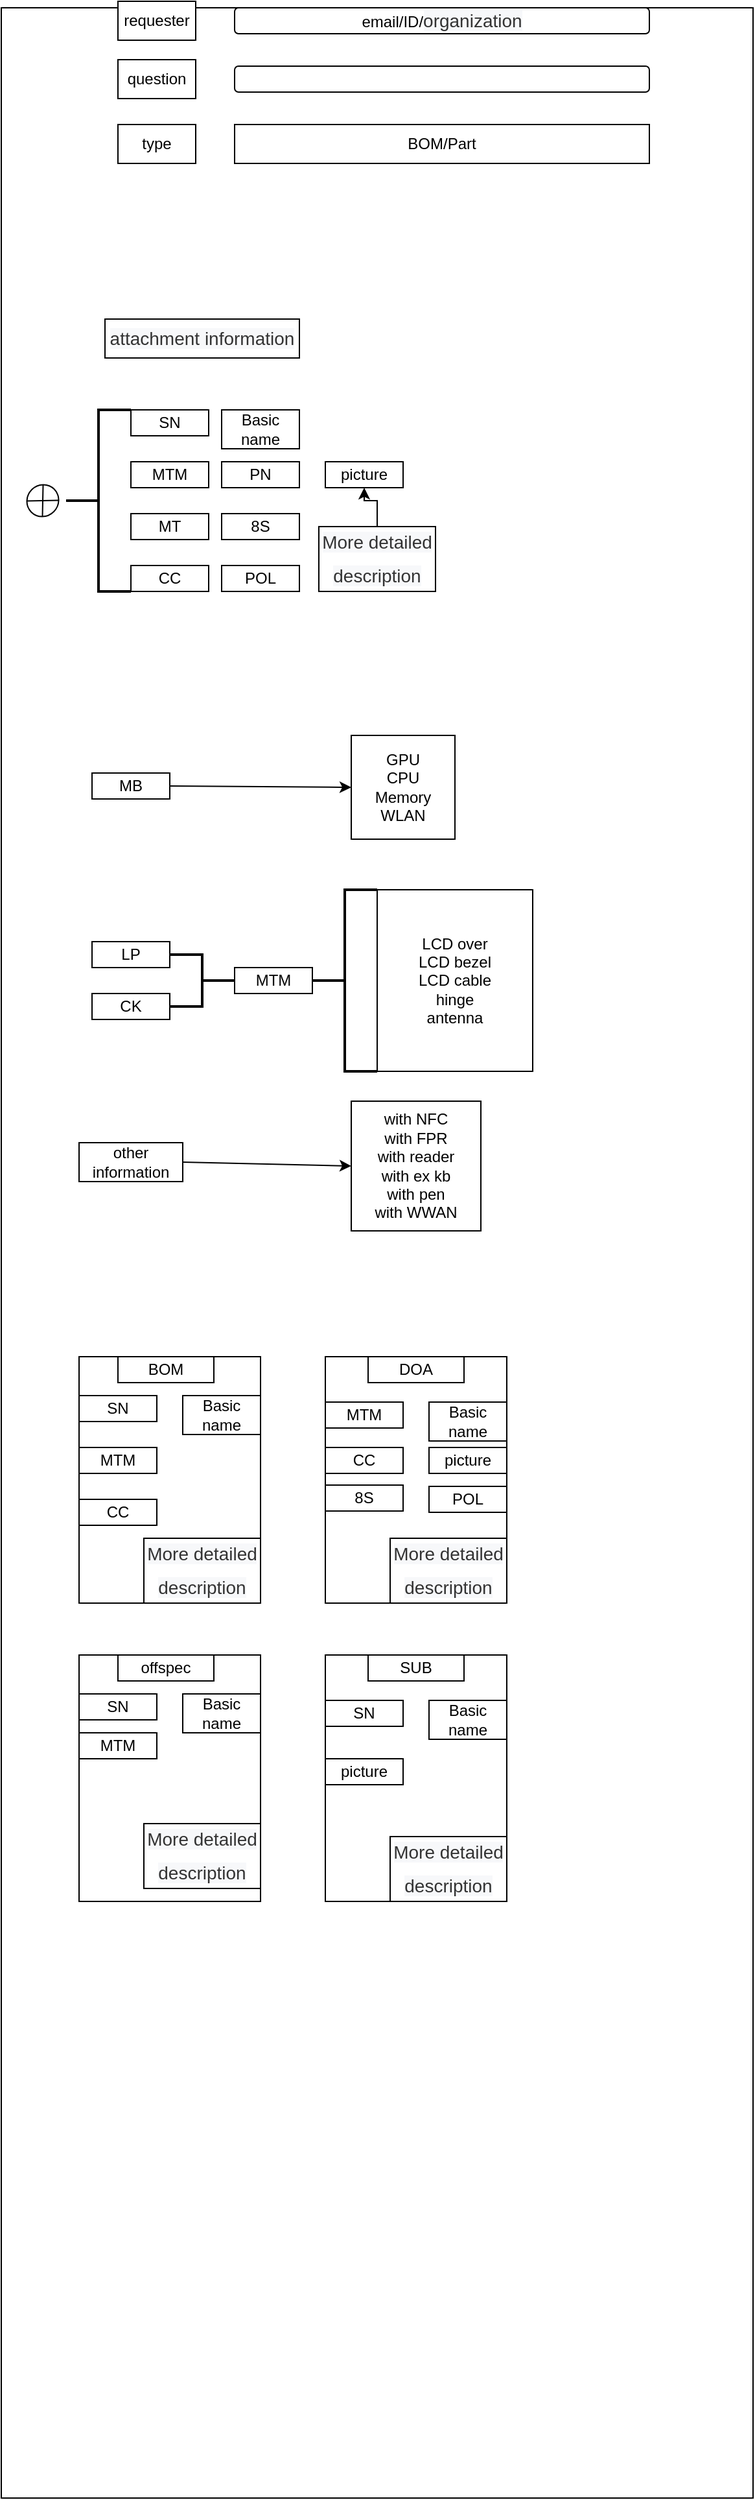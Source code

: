 <mxfile version="17.4.5" type="github">
  <diagram id="2mjPUPT9OZtOktFbePXb" name="Page-1">
    <mxGraphModel dx="782" dy="436" grid="1" gridSize="10" guides="1" tooltips="1" connect="1" arrows="1" fold="1" page="1" pageScale="1" pageWidth="827" pageHeight="1169" math="0" shadow="0">
      <root>
        <mxCell id="0" />
        <mxCell id="1" parent="0" />
        <mxCell id="X8UXNErv3cADNR00jeIR-2" value="" style="rounded=0;whiteSpace=wrap;html=1;" parent="1" vertex="1">
          <mxGeometry x="80" y="30" width="580" height="1920" as="geometry" />
        </mxCell>
        <mxCell id="X8UXNErv3cADNR00jeIR-3" value="email/ID/&lt;span style=&quot;color: rgb(51 , 51 , 51) ; font-family: &amp;#34;tahoma&amp;#34; , &amp;#34;microsoft yahei&amp;#34; , , , &amp;#34;malgun gothic&amp;#34; , sans-serif ; font-size: 14px ; line-height: 25.99px ; text-align: justify ; background-color: rgb(247 , 248 , 250)&quot;&gt;organization&lt;/span&gt;" style="rounded=1;whiteSpace=wrap;html=1;" parent="1" vertex="1">
          <mxGeometry x="260" y="30" width="320" height="20" as="geometry" />
        </mxCell>
        <mxCell id="X8UXNErv3cADNR00jeIR-5" value="requester" style="rounded=0;whiteSpace=wrap;html=1;" parent="1" vertex="1">
          <mxGeometry x="170" y="25" width="60" height="30" as="geometry" />
        </mxCell>
        <mxCell id="X8UXNErv3cADNR00jeIR-6" value="question" style="rounded=0;whiteSpace=wrap;html=1;" parent="1" vertex="1">
          <mxGeometry x="170" y="70" width="60" height="30" as="geometry" />
        </mxCell>
        <mxCell id="X8UXNErv3cADNR00jeIR-7" value="" style="rounded=1;whiteSpace=wrap;html=1;" parent="1" vertex="1">
          <mxGeometry x="260" y="75" width="320" height="20" as="geometry" />
        </mxCell>
        <mxCell id="X8UXNErv3cADNR00jeIR-8" value="type" style="rounded=0;whiteSpace=wrap;html=1;" parent="1" vertex="1">
          <mxGeometry x="170" y="120" width="60" height="30" as="geometry" />
        </mxCell>
        <mxCell id="X8UXNErv3cADNR00jeIR-9" value="&lt;span style=&quot;color: rgb(51 , 51 , 51) ; font-family: &amp;#34;tahoma&amp;#34; , &amp;#34;microsoft yahei&amp;#34; , , , &amp;#34;malgun gothic&amp;#34; , sans-serif ; font-size: 14px ; line-height: 25.99px ; text-align: justify ; background-color: rgb(247 , 248 , 250)&quot;&gt;attachment information&lt;/span&gt;" style="rounded=0;whiteSpace=wrap;html=1;" parent="1" vertex="1">
          <mxGeometry x="160" y="270" width="150" height="30" as="geometry" />
        </mxCell>
        <mxCell id="X8UXNErv3cADNR00jeIR-12" value="" style="verticalLabelPosition=bottom;verticalAlign=top;html=1;shape=mxgraph.flowchart.or;rotation=45;" parent="1" vertex="1">
          <mxGeometry x="100" y="397.5" width="24" height="25" as="geometry" />
        </mxCell>
        <mxCell id="X8UXNErv3cADNR00jeIR-14" value="" style="strokeWidth=2;html=1;shape=mxgraph.flowchart.annotation_2;align=left;labelPosition=right;pointerEvents=1;" parent="1" vertex="1">
          <mxGeometry x="130" y="340" width="50" height="140" as="geometry" />
        </mxCell>
        <mxCell id="Sz4HlU1IlZtaxrlrikUw-6" value="BOM/Part" style="rounded=0;whiteSpace=wrap;html=1;" parent="1" vertex="1">
          <mxGeometry x="260" y="120" width="320" height="30" as="geometry" />
        </mxCell>
        <mxCell id="Sz4HlU1IlZtaxrlrikUw-7" value="SN" style="rounded=0;whiteSpace=wrap;html=1;" parent="1" vertex="1">
          <mxGeometry x="180" y="340" width="60" height="20" as="geometry" />
        </mxCell>
        <mxCell id="Sz4HlU1IlZtaxrlrikUw-10" value="MTM" style="rounded=0;whiteSpace=wrap;html=1;" parent="1" vertex="1">
          <mxGeometry x="180" y="380" width="60" height="20" as="geometry" />
        </mxCell>
        <mxCell id="Sz4HlU1IlZtaxrlrikUw-11" value="MT" style="rounded=0;whiteSpace=wrap;html=1;" parent="1" vertex="1">
          <mxGeometry x="180" y="420" width="60" height="20" as="geometry" />
        </mxCell>
        <mxCell id="Sz4HlU1IlZtaxrlrikUw-12" value="CC" style="rounded=0;whiteSpace=wrap;html=1;" parent="1" vertex="1">
          <mxGeometry x="180" y="460" width="60" height="20" as="geometry" />
        </mxCell>
        <mxCell id="Sz4HlU1IlZtaxrlrikUw-14" value="Basic name" style="rounded=0;whiteSpace=wrap;html=1;" parent="1" vertex="1">
          <mxGeometry x="250" y="340" width="60" height="30" as="geometry" />
        </mxCell>
        <mxCell id="Sz4HlU1IlZtaxrlrikUw-18" value="PN" style="rounded=0;whiteSpace=wrap;html=1;" parent="1" vertex="1">
          <mxGeometry x="250" y="380" width="60" height="20" as="geometry" />
        </mxCell>
        <mxCell id="Sz4HlU1IlZtaxrlrikUw-19" value="8S" style="rounded=0;whiteSpace=wrap;html=1;" parent="1" vertex="1">
          <mxGeometry x="250" y="420" width="60" height="20" as="geometry" />
        </mxCell>
        <mxCell id="Sz4HlU1IlZtaxrlrikUw-20" value="POL" style="rounded=0;whiteSpace=wrap;html=1;" parent="1" vertex="1">
          <mxGeometry x="250" y="460" width="60" height="20" as="geometry" />
        </mxCell>
        <mxCell id="Sz4HlU1IlZtaxrlrikUw-21" value="picture&lt;span style=&quot;color: rgba(0 , 0 , 0 , 0) ; font-family: monospace ; font-size: 0px&quot;&gt;%3CmxGraphModel%3E%3Croot%3E%3CmxCell%20id%3D%220%22%2F%3E%3CmxCell%20id%3D%221%22%20parent%3D%220%22%2F%3E%3CmxCell%20id%3D%222%22%20value%3D%22%22%20style%3D%22rounded%3D0%3BwhiteSpace%3Dwrap%3Bhtml%3D1%3B%22%20vertex%3D%221%22%20parent%3D%221%22%3E%3CmxGeometry%20x%3D%22180%22%20y%3D%22340%22%20width%3D%2260%22%20height%3D%2220%22%20as%3D%22geometry%22%2F%3E%3C%2FmxCell%3E%3C%2Froot%3E%3C%2FmxGraphModel%3E&lt;/span&gt;" style="rounded=0;whiteSpace=wrap;html=1;" parent="1" vertex="1">
          <mxGeometry x="330" y="380" width="60" height="20" as="geometry" />
        </mxCell>
        <mxCell id="1SUWV0x7c3lr-zbClzyp-27" value="" style="edgeStyle=orthogonalEdgeStyle;rounded=0;orthogonalLoop=1;jettySize=auto;html=1;" edge="1" parent="1" source="Sz4HlU1IlZtaxrlrikUw-22" target="Sz4HlU1IlZtaxrlrikUw-21">
          <mxGeometry relative="1" as="geometry" />
        </mxCell>
        <mxCell id="Sz4HlU1IlZtaxrlrikUw-22" value="&lt;span style=&quot;color: rgb(51 , 51 , 51) ; font-family: &amp;#34;tahoma&amp;#34; , &amp;#34;microsoft yahei&amp;#34; , , , &amp;#34;malgun gothic&amp;#34; , sans-serif ; font-size: 14px ; line-height: 25.99px ; text-align: justify ; background-color: rgb(247 , 248 , 250)&quot;&gt;More detailed description&lt;/span&gt;" style="rounded=0;whiteSpace=wrap;html=1;" parent="1" vertex="1">
          <mxGeometry x="325" y="430" width="90" height="50" as="geometry" />
        </mxCell>
        <mxCell id="1SUWV0x7c3lr-zbClzyp-2" value="MB" style="rounded=0;whiteSpace=wrap;html=1;" vertex="1" parent="1">
          <mxGeometry x="150" y="620" width="60" height="20" as="geometry" />
        </mxCell>
        <mxCell id="1SUWV0x7c3lr-zbClzyp-3" value="LP" style="rounded=0;whiteSpace=wrap;html=1;" vertex="1" parent="1">
          <mxGeometry x="150" y="750" width="60" height="20" as="geometry" />
        </mxCell>
        <mxCell id="1SUWV0x7c3lr-zbClzyp-4" value="CK" style="rounded=0;whiteSpace=wrap;html=1;" vertex="1" parent="1">
          <mxGeometry x="150" y="790" width="60" height="20" as="geometry" />
        </mxCell>
        <mxCell id="1SUWV0x7c3lr-zbClzyp-5" value="other information" style="rounded=0;whiteSpace=wrap;html=1;" vertex="1" parent="1">
          <mxGeometry x="140" y="905" width="80" height="30" as="geometry" />
        </mxCell>
        <mxCell id="1SUWV0x7c3lr-zbClzyp-7" value="" style="strokeWidth=2;html=1;shape=mxgraph.flowchart.annotation_2;align=left;labelPosition=right;pointerEvents=1;rotation=-180;" vertex="1" parent="1">
          <mxGeometry x="210" y="760" width="50" height="40" as="geometry" />
        </mxCell>
        <mxCell id="1SUWV0x7c3lr-zbClzyp-8" value="MTM" style="rounded=0;whiteSpace=wrap;html=1;" vertex="1" parent="1">
          <mxGeometry x="260" y="770" width="60" height="20" as="geometry" />
        </mxCell>
        <mxCell id="1SUWV0x7c3lr-zbClzyp-9" value="" style="strokeWidth=2;html=1;shape=mxgraph.flowchart.annotation_2;align=left;labelPosition=right;pointerEvents=1;" vertex="1" parent="1">
          <mxGeometry x="320" y="710" width="50" height="140" as="geometry" />
        </mxCell>
        <mxCell id="1SUWV0x7c3lr-zbClzyp-10" value="LCD over&lt;br&gt;LCD bezel&lt;br&gt;LCD cable&lt;br&gt;hinge&lt;br&gt;antenna" style="rounded=0;whiteSpace=wrap;html=1;align=center;" vertex="1" parent="1">
          <mxGeometry x="370" y="710" width="120" height="140" as="geometry" />
        </mxCell>
        <mxCell id="1SUWV0x7c3lr-zbClzyp-12" value="" style="endArrow=classic;html=1;rounded=0;exitX=1;exitY=0.5;exitDx=0;exitDy=0;entryX=0;entryY=0.5;entryDx=0;entryDy=0;" edge="1" parent="1" source="1SUWV0x7c3lr-zbClzyp-2" target="1SUWV0x7c3lr-zbClzyp-13">
          <mxGeometry width="50" height="50" relative="1" as="geometry">
            <mxPoint x="380" y="750" as="sourcePoint" />
            <mxPoint x="430" y="700" as="targetPoint" />
          </mxGeometry>
        </mxCell>
        <mxCell id="1SUWV0x7c3lr-zbClzyp-13" value="GPU&lt;br&gt;CPU&lt;br&gt;Memory&lt;br&gt;WLAN" style="whiteSpace=wrap;html=1;aspect=fixed;" vertex="1" parent="1">
          <mxGeometry x="350" y="591" width="80" height="80" as="geometry" />
        </mxCell>
        <mxCell id="1SUWV0x7c3lr-zbClzyp-14" value="" style="endArrow=classic;html=1;rounded=0;exitX=1;exitY=0.5;exitDx=0;exitDy=0;entryX=0;entryY=0.5;entryDx=0;entryDy=0;" edge="1" parent="1" source="1SUWV0x7c3lr-zbClzyp-5" target="1SUWV0x7c3lr-zbClzyp-15">
          <mxGeometry width="50" height="50" relative="1" as="geometry">
            <mxPoint x="380" y="830" as="sourcePoint" />
            <mxPoint x="430" y="780" as="targetPoint" />
          </mxGeometry>
        </mxCell>
        <mxCell id="1SUWV0x7c3lr-zbClzyp-15" value="with NFC&lt;br&gt;with FPR&lt;br&gt;with reader&lt;br&gt;with ex kb&lt;br&gt;with pen&lt;br&gt;with WWAN" style="whiteSpace=wrap;html=1;aspect=fixed;" vertex="1" parent="1">
          <mxGeometry x="350" y="873" width="100" height="100" as="geometry" />
        </mxCell>
        <mxCell id="1SUWV0x7c3lr-zbClzyp-17" value="" style="rounded=0;whiteSpace=wrap;html=1;" vertex="1" parent="1">
          <mxGeometry x="140" y="1070" width="140" height="190" as="geometry" />
        </mxCell>
        <mxCell id="1SUWV0x7c3lr-zbClzyp-18" value="SN" style="rounded=0;whiteSpace=wrap;html=1;" vertex="1" parent="1">
          <mxGeometry x="140" y="1100" width="60" height="20" as="geometry" />
        </mxCell>
        <mxCell id="1SUWV0x7c3lr-zbClzyp-19" value="MTM" style="rounded=0;whiteSpace=wrap;html=1;" vertex="1" parent="1">
          <mxGeometry x="140" y="1140" width="60" height="20" as="geometry" />
        </mxCell>
        <mxCell id="1SUWV0x7c3lr-zbClzyp-20" value="CC" style="rounded=0;whiteSpace=wrap;html=1;" vertex="1" parent="1">
          <mxGeometry x="140" y="1180" width="60" height="20" as="geometry" />
        </mxCell>
        <mxCell id="1SUWV0x7c3lr-zbClzyp-21" value="Basic name" style="rounded=0;whiteSpace=wrap;html=1;" vertex="1" parent="1">
          <mxGeometry x="220" y="1100" width="60" height="30" as="geometry" />
        </mxCell>
        <mxCell id="1SUWV0x7c3lr-zbClzyp-22" value="&lt;span style=&quot;color: rgb(51 , 51 , 51) ; font-family: &amp;#34;tahoma&amp;#34; , &amp;#34;microsoft yahei&amp;#34; , , , &amp;#34;malgun gothic&amp;#34; , sans-serif ; font-size: 14px ; line-height: 25.99px ; text-align: justify ; background-color: rgb(247 , 248 , 250)&quot;&gt;More detailed description&lt;/span&gt;" style="rounded=0;whiteSpace=wrap;html=1;" vertex="1" parent="1">
          <mxGeometry x="190" y="1210" width="90" height="50" as="geometry" />
        </mxCell>
        <mxCell id="1SUWV0x7c3lr-zbClzyp-23" value="" style="rounded=0;whiteSpace=wrap;html=1;" vertex="1" parent="1">
          <mxGeometry x="330" y="1070" width="140" height="190" as="geometry" />
        </mxCell>
        <mxCell id="1SUWV0x7c3lr-zbClzyp-24" value="MTM" style="rounded=0;whiteSpace=wrap;html=1;" vertex="1" parent="1">
          <mxGeometry x="330" y="1105" width="60" height="20" as="geometry" />
        </mxCell>
        <mxCell id="1SUWV0x7c3lr-zbClzyp-25" value="CC" style="rounded=0;whiteSpace=wrap;html=1;" vertex="1" parent="1">
          <mxGeometry x="330" y="1140" width="60" height="20" as="geometry" />
        </mxCell>
        <mxCell id="1SUWV0x7c3lr-zbClzyp-26" value="Basic name" style="rounded=0;whiteSpace=wrap;html=1;" vertex="1" parent="1">
          <mxGeometry x="410" y="1105" width="60" height="30" as="geometry" />
        </mxCell>
        <mxCell id="1SUWV0x7c3lr-zbClzyp-28" value="picture&lt;span style=&quot;color: rgba(0 , 0 , 0 , 0) ; font-family: monospace ; font-size: 0px&quot;&gt;%3CmxGraphModel%3E%3Croot%3E%3CmxCell%20id%3D%220%22%2F%3E%3CmxCell%20id%3D%221%22%20parent%3D%220%22%2F%3E%3CmxCell%20id%3D%222%22%20value%3D%22%22%20style%3D%22rounded%3D0%3BwhiteSpace%3Dwrap%3Bhtml%3D1%3B%22%20vertex%3D%221%22%20parent%3D%221%22%3E%3CmxGeometry%20x%3D%22180%22%20y%3D%22340%22%20width%3D%2260%22%20height%3D%2220%22%20as%3D%22geometry%22%2F%3E%3C%2FmxCell%3E%3C%2Froot%3E%3C%2FmxGraphModel%3E&lt;/span&gt;" style="rounded=0;whiteSpace=wrap;html=1;" vertex="1" parent="1">
          <mxGeometry x="410" y="1140" width="60" height="20" as="geometry" />
        </mxCell>
        <mxCell id="1SUWV0x7c3lr-zbClzyp-29" value="8S" style="rounded=0;whiteSpace=wrap;html=1;" vertex="1" parent="1">
          <mxGeometry x="330" y="1169" width="60" height="20" as="geometry" />
        </mxCell>
        <mxCell id="1SUWV0x7c3lr-zbClzyp-31" value="POL" style="rounded=0;whiteSpace=wrap;html=1;" vertex="1" parent="1">
          <mxGeometry x="410" y="1170" width="60" height="20" as="geometry" />
        </mxCell>
        <mxCell id="1SUWV0x7c3lr-zbClzyp-32" value="DOA" style="rounded=0;whiteSpace=wrap;html=1;" vertex="1" parent="1">
          <mxGeometry x="363" y="1070" width="74" height="20" as="geometry" />
        </mxCell>
        <mxCell id="1SUWV0x7c3lr-zbClzyp-33" value="&lt;span style=&quot;color: rgb(51 , 51 , 51) ; font-family: &amp;#34;tahoma&amp;#34; , &amp;#34;microsoft yahei&amp;#34; , , , &amp;#34;malgun gothic&amp;#34; , sans-serif ; font-size: 14px ; line-height: 25.99px ; text-align: justify ; background-color: rgb(247 , 248 , 250)&quot;&gt;More detailed description&lt;/span&gt;" style="rounded=0;whiteSpace=wrap;html=1;" vertex="1" parent="1">
          <mxGeometry x="380" y="1210" width="90" height="50" as="geometry" />
        </mxCell>
        <mxCell id="1SUWV0x7c3lr-zbClzyp-34" value="" style="rounded=0;whiteSpace=wrap;html=1;" vertex="1" parent="1">
          <mxGeometry x="140" y="1300" width="140" height="190" as="geometry" />
        </mxCell>
        <mxCell id="1SUWV0x7c3lr-zbClzyp-35" value="SN" style="rounded=0;whiteSpace=wrap;html=1;" vertex="1" parent="1">
          <mxGeometry x="140" y="1100" width="60" height="20" as="geometry" />
        </mxCell>
        <mxCell id="1SUWV0x7c3lr-zbClzyp-36" value="SN" style="rounded=0;whiteSpace=wrap;html=1;" vertex="1" parent="1">
          <mxGeometry x="140" y="1330" width="60" height="20" as="geometry" />
        </mxCell>
        <mxCell id="1SUWV0x7c3lr-zbClzyp-38" value="MTM" style="rounded=0;whiteSpace=wrap;html=1;" vertex="1" parent="1">
          <mxGeometry x="140" y="1360" width="60" height="20" as="geometry" />
        </mxCell>
        <mxCell id="1SUWV0x7c3lr-zbClzyp-39" value="Basic name" style="rounded=0;whiteSpace=wrap;html=1;" vertex="1" parent="1">
          <mxGeometry x="220" y="1330" width="60" height="30" as="geometry" />
        </mxCell>
        <mxCell id="1SUWV0x7c3lr-zbClzyp-40" value="&lt;span style=&quot;color: rgb(51 , 51 , 51) ; font-family: &amp;#34;tahoma&amp;#34; , &amp;#34;microsoft yahei&amp;#34; , , , &amp;#34;malgun gothic&amp;#34; , sans-serif ; font-size: 14px ; line-height: 25.99px ; text-align: justify ; background-color: rgb(247 , 248 , 250)&quot;&gt;More detailed description&lt;/span&gt;" style="rounded=0;whiteSpace=wrap;html=1;" vertex="1" parent="1">
          <mxGeometry x="190" y="1430" width="90" height="50" as="geometry" />
        </mxCell>
        <mxCell id="1SUWV0x7c3lr-zbClzyp-42" value="offspec" style="rounded=0;whiteSpace=wrap;html=1;" vertex="1" parent="1">
          <mxGeometry x="170" y="1300" width="74" height="20" as="geometry" />
        </mxCell>
        <mxCell id="1SUWV0x7c3lr-zbClzyp-43" value="" style="rounded=0;whiteSpace=wrap;html=1;" vertex="1" parent="1">
          <mxGeometry x="330" y="1300" width="140" height="190" as="geometry" />
        </mxCell>
        <mxCell id="1SUWV0x7c3lr-zbClzyp-44" value="SUB" style="rounded=0;whiteSpace=wrap;html=1;" vertex="1" parent="1">
          <mxGeometry x="363" y="1300" width="74" height="20" as="geometry" />
        </mxCell>
        <mxCell id="1SUWV0x7c3lr-zbClzyp-46" value="SN" style="rounded=0;whiteSpace=wrap;html=1;" vertex="1" parent="1">
          <mxGeometry x="330" y="1335" width="60" height="20" as="geometry" />
        </mxCell>
        <mxCell id="1SUWV0x7c3lr-zbClzyp-48" value="Basic name" style="rounded=0;whiteSpace=wrap;html=1;" vertex="1" parent="1">
          <mxGeometry x="410" y="1335" width="60" height="30" as="geometry" />
        </mxCell>
        <mxCell id="1SUWV0x7c3lr-zbClzyp-50" value="picture&lt;span style=&quot;color: rgba(0 , 0 , 0 , 0) ; font-family: monospace ; font-size: 0px&quot;&gt;%3CmxGraphModel%3E%3Croot%3E%3CmxCell%20id%3D%220%22%2F%3E%3CmxCell%20id%3D%221%22%20parent%3D%220%22%2F%3E%3CmxCell%20id%3D%222%22%20value%3D%22%22%20style%3D%22rounded%3D0%3BwhiteSpace%3Dwrap%3Bhtml%3D1%3B%22%20vertex%3D%221%22%20parent%3D%221%22%3E%3CmxGeometry%20x%3D%22180%22%20y%3D%22340%22%20width%3D%2260%22%20height%3D%2220%22%20as%3D%22geometry%22%2F%3E%3C%2FmxCell%3E%3C%2Froot%3E%3C%2FmxGraphModel%3E&lt;/span&gt;" style="rounded=0;whiteSpace=wrap;html=1;" vertex="1" parent="1">
          <mxGeometry x="330" y="1380" width="60" height="20" as="geometry" />
        </mxCell>
        <mxCell id="1SUWV0x7c3lr-zbClzyp-51" value="&lt;span style=&quot;color: rgb(51 , 51 , 51) ; font-family: &amp;#34;tahoma&amp;#34; , &amp;#34;microsoft yahei&amp;#34; , , , &amp;#34;malgun gothic&amp;#34; , sans-serif ; font-size: 14px ; line-height: 25.99px ; text-align: justify ; background-color: rgb(247 , 248 , 250)&quot;&gt;More detailed description&lt;/span&gt;" style="rounded=0;whiteSpace=wrap;html=1;" vertex="1" parent="1">
          <mxGeometry x="380" y="1440" width="90" height="50" as="geometry" />
        </mxCell>
        <mxCell id="1SUWV0x7c3lr-zbClzyp-53" value="BOM" style="rounded=0;whiteSpace=wrap;html=1;" vertex="1" parent="1">
          <mxGeometry x="170" y="1070" width="74" height="20" as="geometry" />
        </mxCell>
      </root>
    </mxGraphModel>
  </diagram>
</mxfile>

